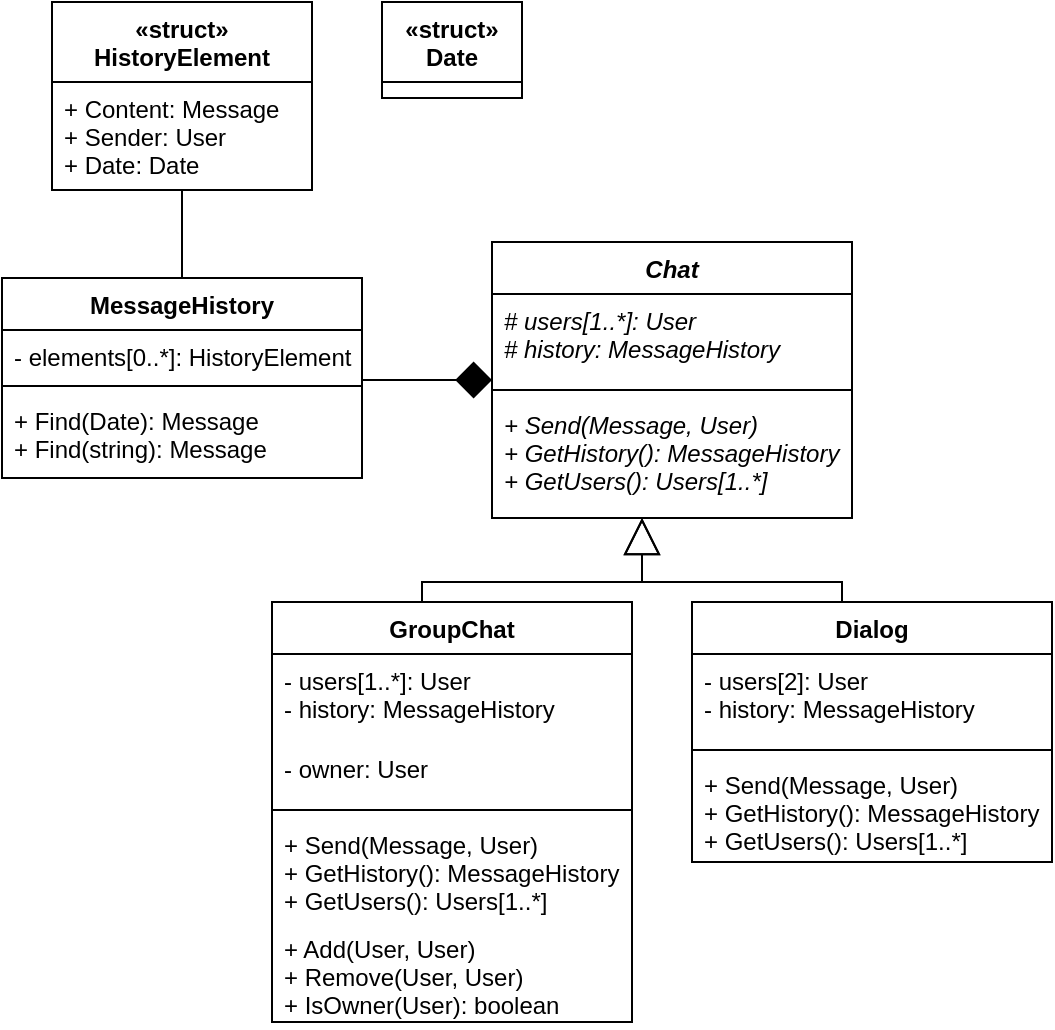 <mxfile version="16.1.2" type="device"><diagram id="lIjhxE9EzADeA-AaXo0V" name="Страница 1"><mxGraphModel dx="868" dy="553" grid="1" gridSize="10" guides="1" tooltips="1" connect="1" arrows="1" fold="1" page="1" pageScale="1" pageWidth="827" pageHeight="1169" math="0" shadow="0"><root><mxCell id="0"/><mxCell id="1" parent="0"/><mxCell id="LoxYYNE-lHUaGr3MLIom-5" value="Chat" style="swimlane;fontStyle=3;align=center;verticalAlign=top;childLayout=stackLayout;horizontal=1;startSize=26;horizontalStack=0;resizeParent=1;resizeParentMax=0;resizeLast=0;collapsible=1;marginBottom=0;" parent="1" vertex="1"><mxGeometry x="260" y="150" width="180" height="138" as="geometry"><mxRectangle x="220" y="186" width="60" height="26" as="alternateBounds"/></mxGeometry></mxCell><mxCell id="LoxYYNE-lHUaGr3MLIom-6" value="# users[1..*]: User&#10;# history: MessageHistory" style="text;strokeColor=none;fillColor=none;align=left;verticalAlign=top;spacingLeft=4;spacingRight=4;overflow=hidden;rotatable=0;points=[[0,0.5],[1,0.5]];portConstraint=eastwest;fontStyle=2" parent="LoxYYNE-lHUaGr3MLIom-5" vertex="1"><mxGeometry y="26" width="180" height="44" as="geometry"/></mxCell><mxCell id="LoxYYNE-lHUaGr3MLIom-7" value="" style="line;strokeWidth=1;fillColor=none;align=left;verticalAlign=middle;spacingTop=-1;spacingLeft=3;spacingRight=3;rotatable=0;labelPosition=right;points=[];portConstraint=eastwest;" parent="LoxYYNE-lHUaGr3MLIom-5" vertex="1"><mxGeometry y="70" width="180" height="8" as="geometry"/></mxCell><mxCell id="LoxYYNE-lHUaGr3MLIom-8" value="+ Send(Message, User)&#10;+ GetHistory(): MessageHistory&#10;+ GetUsers(): Users[1..*]" style="text;strokeColor=none;fillColor=none;align=left;verticalAlign=top;spacingLeft=4;spacingRight=4;overflow=hidden;rotatable=0;points=[[0,0.5],[1,0.5]];portConstraint=eastwest;fontStyle=2" parent="LoxYYNE-lHUaGr3MLIom-5" vertex="1"><mxGeometry y="78" width="180" height="60" as="geometry"/></mxCell><mxCell id="-YVfOIPt1sDwlxQf9KXL-7" style="edgeStyle=orthogonalEdgeStyle;rounded=0;orthogonalLoop=1;jettySize=auto;html=1;endSize=16;endArrow=diamond;endFill=1;" edge="1" parent="1" source="-YVfOIPt1sDwlxQf9KXL-3" target="LoxYYNE-lHUaGr3MLIom-5"><mxGeometry relative="1" as="geometry"><Array as="points"><mxPoint x="210" y="219"/><mxPoint x="210" y="219"/></Array></mxGeometry></mxCell><mxCell id="-YVfOIPt1sDwlxQf9KXL-18" style="edgeStyle=orthogonalEdgeStyle;rounded=0;orthogonalLoop=1;jettySize=auto;html=1;endArrow=none;endFill=0;endSize=16;" edge="1" parent="1" source="-YVfOIPt1sDwlxQf9KXL-3" target="-YVfOIPt1sDwlxQf9KXL-14"><mxGeometry relative="1" as="geometry"/></mxCell><mxCell id="-YVfOIPt1sDwlxQf9KXL-3" value="MessageHistory" style="swimlane;fontStyle=1;align=center;verticalAlign=top;childLayout=stackLayout;horizontal=1;startSize=26;horizontalStack=0;resizeParent=1;resizeParentMax=0;resizeLast=0;collapsible=1;marginBottom=0;" vertex="1" parent="1"><mxGeometry x="15" y="168" width="180" height="100" as="geometry"><mxRectangle x="220" y="186" width="60" height="26" as="alternateBounds"/></mxGeometry></mxCell><mxCell id="-YVfOIPt1sDwlxQf9KXL-4" value="- elements[0..*]: HistoryElement" style="text;strokeColor=none;fillColor=none;align=left;verticalAlign=top;spacingLeft=4;spacingRight=4;overflow=hidden;rotatable=0;points=[[0,0.5],[1,0.5]];portConstraint=eastwest;" vertex="1" parent="-YVfOIPt1sDwlxQf9KXL-3"><mxGeometry y="26" width="180" height="24" as="geometry"/></mxCell><mxCell id="-YVfOIPt1sDwlxQf9KXL-5" value="" style="line;strokeWidth=1;fillColor=none;align=left;verticalAlign=middle;spacingTop=-1;spacingLeft=3;spacingRight=3;rotatable=0;labelPosition=right;points=[];portConstraint=eastwest;" vertex="1" parent="-YVfOIPt1sDwlxQf9KXL-3"><mxGeometry y="50" width="180" height="8" as="geometry"/></mxCell><mxCell id="-YVfOIPt1sDwlxQf9KXL-6" value="+ Find(Date): Message&#10;+ Find(string): Message" style="text;strokeColor=none;fillColor=none;align=left;verticalAlign=top;spacingLeft=4;spacingRight=4;overflow=hidden;rotatable=0;points=[[0,0.5],[1,0.5]];portConstraint=eastwest;" vertex="1" parent="-YVfOIPt1sDwlxQf9KXL-3"><mxGeometry y="58" width="180" height="42" as="geometry"/></mxCell><mxCell id="-YVfOIPt1sDwlxQf9KXL-8" value="«struct»&#10;Date" style="swimlane;fontStyle=1;align=center;verticalAlign=top;childLayout=stackLayout;horizontal=1;startSize=40;horizontalStack=0;resizeParent=1;resizeParentMax=0;resizeLast=0;collapsible=1;marginBottom=0;" vertex="1" parent="1"><mxGeometry x="205" y="30" width="70" height="48" as="geometry"><mxRectangle x="220" y="186" width="60" height="26" as="alternateBounds"/></mxGeometry></mxCell><mxCell id="-YVfOIPt1sDwlxQf9KXL-14" value="«struct»&#10;HistoryElement" style="swimlane;fontStyle=1;align=center;verticalAlign=top;childLayout=stackLayout;horizontal=1;startSize=40;horizontalStack=0;resizeParent=1;resizeParentMax=0;resizeLast=0;collapsible=1;marginBottom=0;" vertex="1" parent="1"><mxGeometry x="40" y="30" width="130" height="94" as="geometry"><mxRectangle x="220" y="186" width="60" height="26" as="alternateBounds"/></mxGeometry></mxCell><mxCell id="-YVfOIPt1sDwlxQf9KXL-15" value="+ Content: Message&#10;+ Sender: User&#10;+ Date: Date" style="text;strokeColor=none;fillColor=none;align=left;verticalAlign=top;spacingLeft=4;spacingRight=4;overflow=hidden;rotatable=0;points=[[0,0.5],[1,0.5]];portConstraint=eastwest;" vertex="1" parent="-YVfOIPt1sDwlxQf9KXL-14"><mxGeometry y="40" width="130" height="54" as="geometry"/></mxCell><mxCell id="-YVfOIPt1sDwlxQf9KXL-31" style="edgeStyle=orthogonalEdgeStyle;rounded=0;orthogonalLoop=1;jettySize=auto;html=1;endArrow=block;endFill=0;endSize=16;" edge="1" parent="1" source="-YVfOIPt1sDwlxQf9KXL-19" target="LoxYYNE-lHUaGr3MLIom-5"><mxGeometry relative="1" as="geometry"><Array as="points"><mxPoint x="225" y="320"/><mxPoint x="335" y="320"/></Array></mxGeometry></mxCell><mxCell id="-YVfOIPt1sDwlxQf9KXL-19" value="GroupChat" style="swimlane;fontStyle=1;align=center;verticalAlign=top;childLayout=stackLayout;horizontal=1;startSize=26;horizontalStack=0;resizeParent=1;resizeParentMax=0;resizeLast=0;collapsible=1;marginBottom=0;" vertex="1" parent="1"><mxGeometry x="150" y="330" width="180" height="210" as="geometry"><mxRectangle x="220" y="186" width="60" height="26" as="alternateBounds"/></mxGeometry></mxCell><mxCell id="-YVfOIPt1sDwlxQf9KXL-20" value="- users[1..*]: User&#10;- history: MessageHistory" style="text;strokeColor=none;fillColor=none;align=left;verticalAlign=top;spacingLeft=4;spacingRight=4;overflow=hidden;rotatable=0;points=[[0,0.5],[1,0.5]];portConstraint=eastwest;" vertex="1" parent="-YVfOIPt1sDwlxQf9KXL-19"><mxGeometry y="26" width="180" height="44" as="geometry"/></mxCell><mxCell id="-YVfOIPt1sDwlxQf9KXL-23" value="- owner: User" style="text;strokeColor=none;fillColor=none;align=left;verticalAlign=top;spacingLeft=4;spacingRight=4;overflow=hidden;rotatable=0;points=[[0,0.5],[1,0.5]];portConstraint=eastwest;" vertex="1" parent="-YVfOIPt1sDwlxQf9KXL-19"><mxGeometry y="70" width="180" height="30" as="geometry"/></mxCell><mxCell id="-YVfOIPt1sDwlxQf9KXL-21" value="" style="line;strokeWidth=1;fillColor=none;align=left;verticalAlign=middle;spacingTop=-1;spacingLeft=3;spacingRight=3;rotatable=0;labelPosition=right;points=[];portConstraint=eastwest;" vertex="1" parent="-YVfOIPt1sDwlxQf9KXL-19"><mxGeometry y="100" width="180" height="8" as="geometry"/></mxCell><mxCell id="-YVfOIPt1sDwlxQf9KXL-33" value="+ Send(Message, User)&#10;+ GetHistory(): MessageHistory&#10;+ GetUsers(): Users[1..*]" style="text;strokeColor=none;fillColor=none;align=left;verticalAlign=top;spacingLeft=4;spacingRight=4;overflow=hidden;rotatable=0;points=[[0,0.5],[1,0.5]];portConstraint=eastwest;fontStyle=0" vertex="1" parent="-YVfOIPt1sDwlxQf9KXL-19"><mxGeometry y="108" width="180" height="52" as="geometry"/></mxCell><mxCell id="-YVfOIPt1sDwlxQf9KXL-22" value="+ Add(User, User)&#10;+ Remove(User, User)&#10;+ IsOwner(User): boolean" style="text;strokeColor=none;fillColor=none;align=left;verticalAlign=top;spacingLeft=4;spacingRight=4;overflow=hidden;rotatable=0;points=[[0,0.5],[1,0.5]];portConstraint=eastwest;" vertex="1" parent="-YVfOIPt1sDwlxQf9KXL-19"><mxGeometry y="160" width="180" height="50" as="geometry"/></mxCell><mxCell id="-YVfOIPt1sDwlxQf9KXL-32" style="edgeStyle=orthogonalEdgeStyle;rounded=0;orthogonalLoop=1;jettySize=auto;html=1;endArrow=block;endFill=0;endSize=16;" edge="1" parent="1" source="-YVfOIPt1sDwlxQf9KXL-25" target="LoxYYNE-lHUaGr3MLIom-5"><mxGeometry relative="1" as="geometry"><Array as="points"><mxPoint x="435" y="320"/><mxPoint x="335" y="320"/></Array></mxGeometry></mxCell><mxCell id="-YVfOIPt1sDwlxQf9KXL-25" value="Dialog" style="swimlane;fontStyle=1;align=center;verticalAlign=top;childLayout=stackLayout;horizontal=1;startSize=26;horizontalStack=0;resizeParent=1;resizeParentMax=0;resizeLast=0;collapsible=1;marginBottom=0;" vertex="1" parent="1"><mxGeometry x="360" y="330" width="180" height="130" as="geometry"><mxRectangle x="220" y="186" width="60" height="26" as="alternateBounds"/></mxGeometry></mxCell><mxCell id="-YVfOIPt1sDwlxQf9KXL-26" value="- users[2]: User&#10;- history: MessageHistory" style="text;strokeColor=none;fillColor=none;align=left;verticalAlign=top;spacingLeft=4;spacingRight=4;overflow=hidden;rotatable=0;points=[[0,0.5],[1,0.5]];portConstraint=eastwest;" vertex="1" parent="-YVfOIPt1sDwlxQf9KXL-25"><mxGeometry y="26" width="180" height="44" as="geometry"/></mxCell><mxCell id="-YVfOIPt1sDwlxQf9KXL-28" value="" style="line;strokeWidth=1;fillColor=none;align=left;verticalAlign=middle;spacingTop=-1;spacingLeft=3;spacingRight=3;rotatable=0;labelPosition=right;points=[];portConstraint=eastwest;" vertex="1" parent="-YVfOIPt1sDwlxQf9KXL-25"><mxGeometry y="70" width="180" height="8" as="geometry"/></mxCell><mxCell id="-YVfOIPt1sDwlxQf9KXL-35" value="+ Send(Message, User)&#10;+ GetHistory(): MessageHistory&#10;+ GetUsers(): Users[1..*]" style="text;strokeColor=none;fillColor=none;align=left;verticalAlign=top;spacingLeft=4;spacingRight=4;overflow=hidden;rotatable=0;points=[[0,0.5],[1,0.5]];portConstraint=eastwest;fontStyle=0" vertex="1" parent="-YVfOIPt1sDwlxQf9KXL-25"><mxGeometry y="78" width="180" height="52" as="geometry"/></mxCell></root></mxGraphModel></diagram></mxfile>